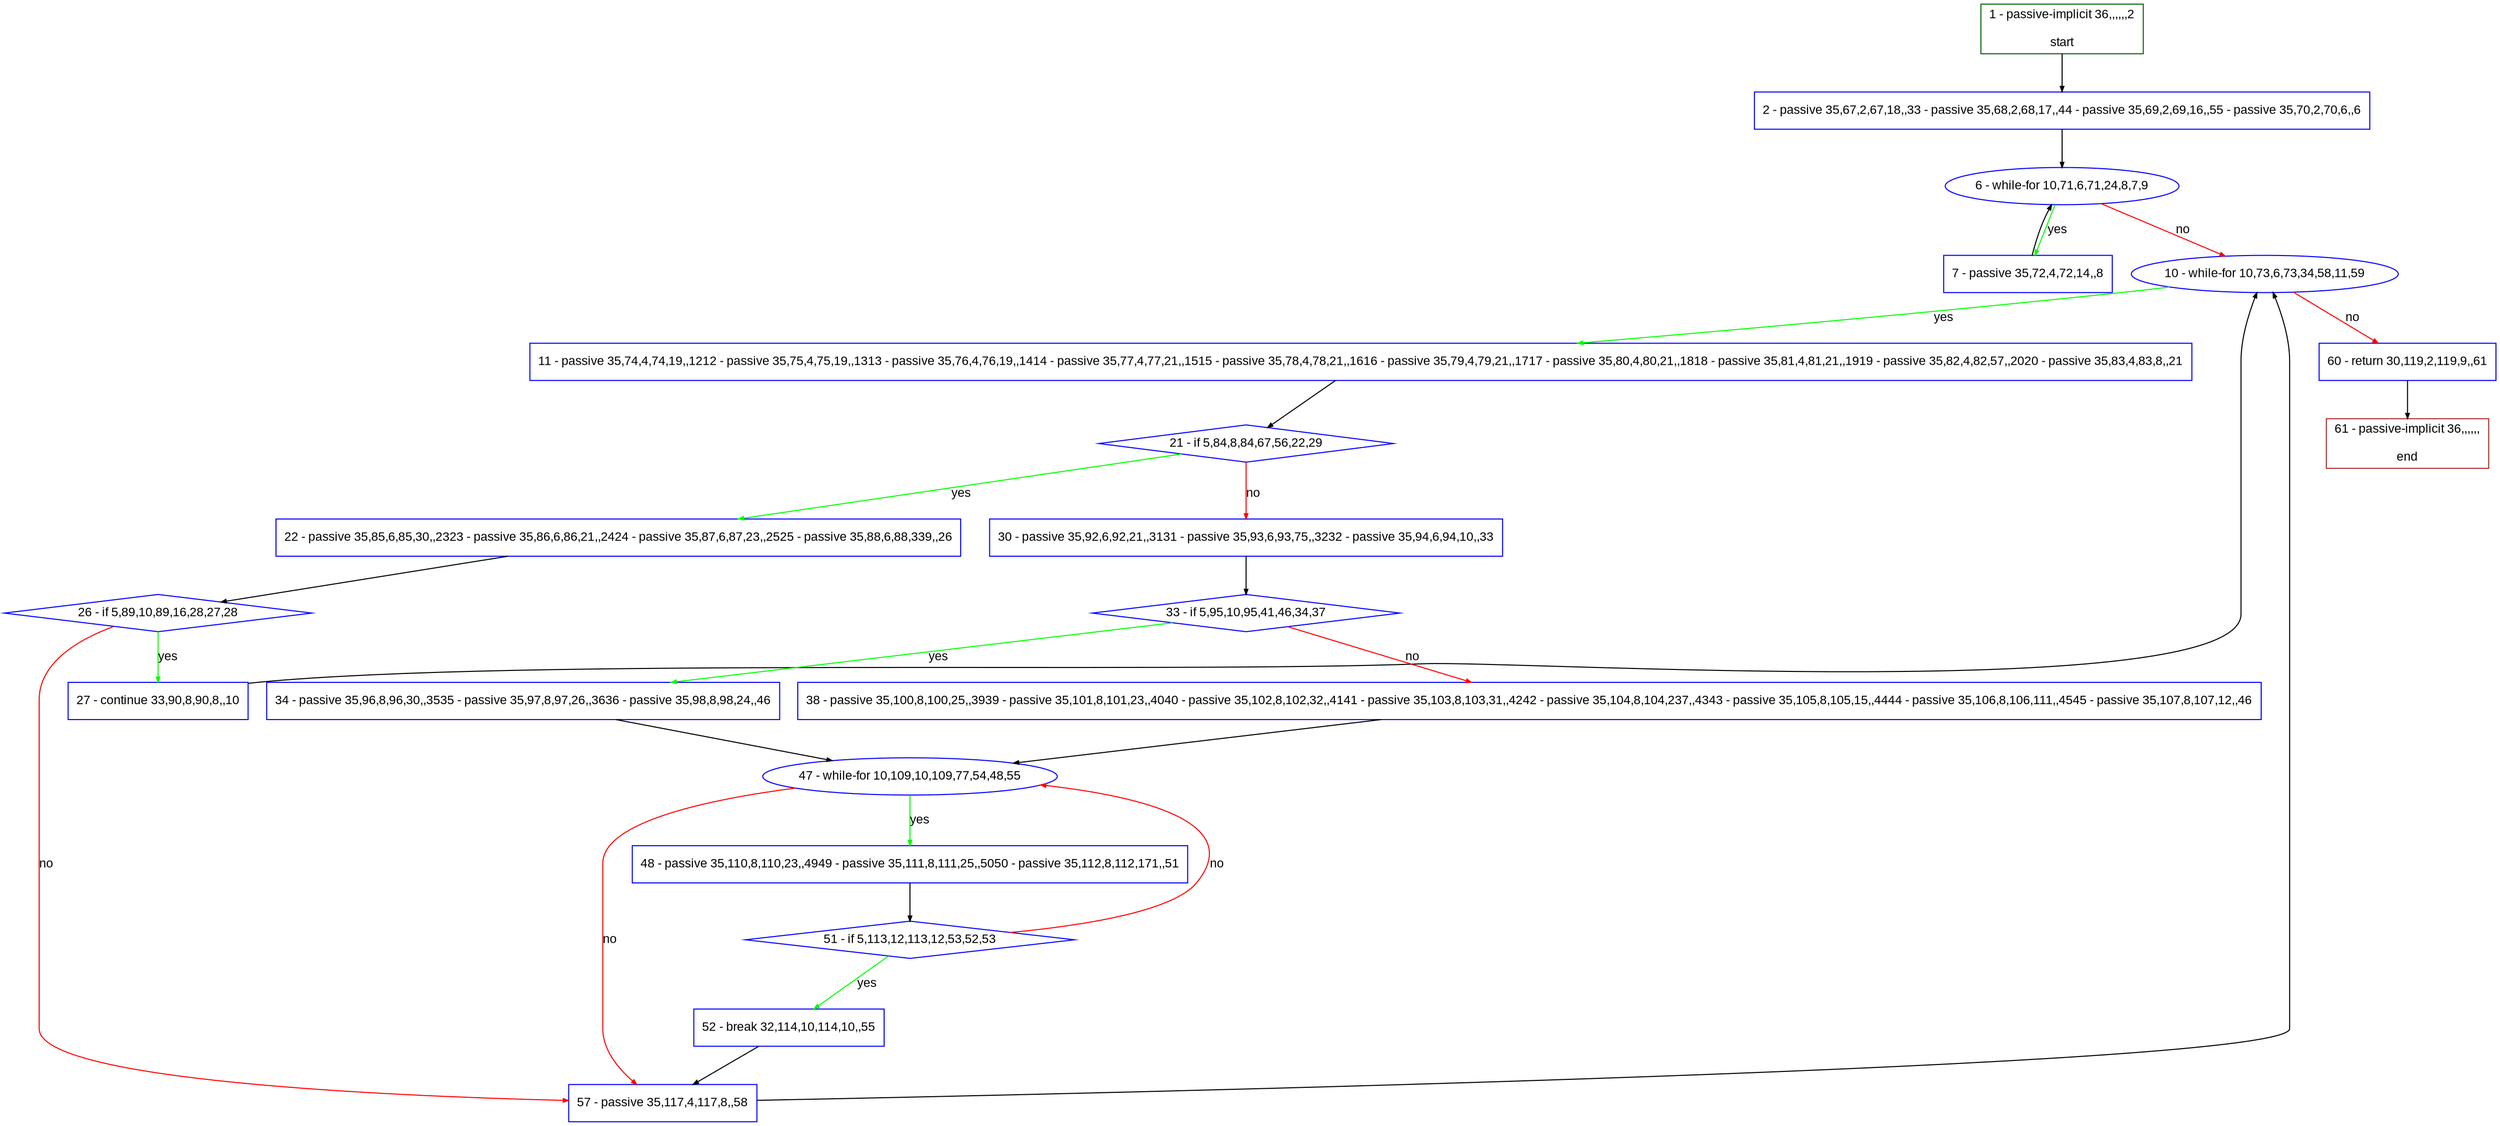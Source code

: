 digraph "" {
  graph [pack="true", label="", fontsize="12", packmode="clust", fontname="Arial", fillcolor="#FFFFCC", bgcolor="white", style="rounded,filled", compound="true"];
  node [node_initialized="no", label="", color="grey", fontsize="12", fillcolor="white", fontname="Arial", style="filled", shape="rectangle", compound="true", fixedsize="false"];
  edge [fontcolor="black", arrowhead="normal", arrowtail="none", arrowsize="0.5", ltail="", label="", color="black", fontsize="12", lhead="", fontname="Arial", dir="forward", compound="true"];
  __N1 [label="2 - passive 35,67,2,67,18,,33 - passive 35,68,2,68,17,,44 - passive 35,69,2,69,16,,55 - passive 35,70,2,70,6,,6", color="#0000ff", fillcolor="#ffffff", style="filled", shape="box"];
  __N2 [label="1 - passive-implicit 36,,,,,,2\n\nstart", color="#006400", fillcolor="#ffffff", style="filled", shape="box"];
  __N3 [label="6 - while-for 10,71,6,71,24,8,7,9", color="#0000ff", fillcolor="#ffffff", style="filled", shape="oval"];
  __N4 [label="7 - passive 35,72,4,72,14,,8", color="#0000ff", fillcolor="#ffffff", style="filled", shape="box"];
  __N5 [label="10 - while-for 10,73,6,73,34,58,11,59", color="#0000ff", fillcolor="#ffffff", style="filled", shape="oval"];
  __N6 [label="11 - passive 35,74,4,74,19,,1212 - passive 35,75,4,75,19,,1313 - passive 35,76,4,76,19,,1414 - passive 35,77,4,77,21,,1515 - passive 35,78,4,78,21,,1616 - passive 35,79,4,79,21,,1717 - passive 35,80,4,80,21,,1818 - passive 35,81,4,81,21,,1919 - passive 35,82,4,82,57,,2020 - passive 35,83,4,83,8,,21", color="#0000ff", fillcolor="#ffffff", style="filled", shape="box"];
  __N7 [label="60 - return 30,119,2,119,9,,61", color="#0000ff", fillcolor="#ffffff", style="filled", shape="box"];
  __N8 [label="21 - if 5,84,8,84,67,56,22,29", color="#0000ff", fillcolor="#ffffff", style="filled", shape="diamond"];
  __N9 [label="22 - passive 35,85,6,85,30,,2323 - passive 35,86,6,86,21,,2424 - passive 35,87,6,87,23,,2525 - passive 35,88,6,88,339,,26", color="#0000ff", fillcolor="#ffffff", style="filled", shape="box"];
  __N10 [label="30 - passive 35,92,6,92,21,,3131 - passive 35,93,6,93,75,,3232 - passive 35,94,6,94,10,,33", color="#0000ff", fillcolor="#ffffff", style="filled", shape="box"];
  __N11 [label="26 - if 5,89,10,89,16,28,27,28", color="#0000ff", fillcolor="#ffffff", style="filled", shape="diamond"];
  __N12 [label="27 - continue 33,90,8,90,8,,10", color="#0000ff", fillcolor="#ffffff", style="filled", shape="box"];
  __N13 [label="57 - passive 35,117,4,117,8,,58", color="#0000ff", fillcolor="#ffffff", style="filled", shape="box"];
  __N14 [label="33 - if 5,95,10,95,41,46,34,37", color="#0000ff", fillcolor="#ffffff", style="filled", shape="diamond"];
  __N15 [label="34 - passive 35,96,8,96,30,,3535 - passive 35,97,8,97,26,,3636 - passive 35,98,8,98,24,,46", color="#0000ff", fillcolor="#ffffff", style="filled", shape="box"];
  __N16 [label="38 - passive 35,100,8,100,25,,3939 - passive 35,101,8,101,23,,4040 - passive 35,102,8,102,32,,4141 - passive 35,103,8,103,31,,4242 - passive 35,104,8,104,237,,4343 - passive 35,105,8,105,15,,4444 - passive 35,106,8,106,111,,4545 - passive 35,107,8,107,12,,46", color="#0000ff", fillcolor="#ffffff", style="filled", shape="box"];
  __N17 [label="47 - while-for 10,109,10,109,77,54,48,55", color="#0000ff", fillcolor="#ffffff", style="filled", shape="oval"];
  __N18 [label="48 - passive 35,110,8,110,23,,4949 - passive 35,111,8,111,25,,5050 - passive 35,112,8,112,171,,51", color="#0000ff", fillcolor="#ffffff", style="filled", shape="box"];
  __N19 [label="51 - if 5,113,12,113,12,53,52,53", color="#0000ff", fillcolor="#ffffff", style="filled", shape="diamond"];
  __N20 [label="52 - break 32,114,10,114,10,,55", color="#0000ff", fillcolor="#ffffff", style="filled", shape="box"];
  __N21 [label="61 - passive-implicit 36,,,,,,\n\nend", color="#a52a2a", fillcolor="#ffffff", style="filled", shape="box"];
  __N2 -> __N1 [arrowhead="normal", arrowtail="none", color="#000000", label="", dir="forward"];
  __N1 -> __N3 [arrowhead="normal", arrowtail="none", color="#000000", label="", dir="forward"];
  __N3 -> __N4 [arrowhead="normal", arrowtail="none", color="#00ff00", label="yes", dir="forward"];
  __N4 -> __N3 [arrowhead="normal", arrowtail="none", color="#000000", label="", dir="forward"];
  __N3 -> __N5 [arrowhead="normal", arrowtail="none", color="#ff0000", label="no", dir="forward"];
  __N5 -> __N6 [arrowhead="normal", arrowtail="none", color="#00ff00", label="yes", dir="forward"];
  __N5 -> __N7 [arrowhead="normal", arrowtail="none", color="#ff0000", label="no", dir="forward"];
  __N6 -> __N8 [arrowhead="normal", arrowtail="none", color="#000000", label="", dir="forward"];
  __N8 -> __N9 [arrowhead="normal", arrowtail="none", color="#00ff00", label="yes", dir="forward"];
  __N8 -> __N10 [arrowhead="normal", arrowtail="none", color="#ff0000", label="no", dir="forward"];
  __N9 -> __N11 [arrowhead="normal", arrowtail="none", color="#000000", label="", dir="forward"];
  __N11 -> __N12 [arrowhead="normal", arrowtail="none", color="#00ff00", label="yes", dir="forward"];
  __N11 -> __N13 [arrowhead="normal", arrowtail="none", color="#ff0000", label="no", dir="forward"];
  __N12 -> __N5 [arrowhead="normal", arrowtail="none", color="#000000", label="", dir="forward"];
  __N10 -> __N14 [arrowhead="normal", arrowtail="none", color="#000000", label="", dir="forward"];
  __N14 -> __N15 [arrowhead="normal", arrowtail="none", color="#00ff00", label="yes", dir="forward"];
  __N14 -> __N16 [arrowhead="normal", arrowtail="none", color="#ff0000", label="no", dir="forward"];
  __N15 -> __N17 [arrowhead="normal", arrowtail="none", color="#000000", label="", dir="forward"];
  __N16 -> __N17 [arrowhead="normal", arrowtail="none", color="#000000", label="", dir="forward"];
  __N17 -> __N18 [arrowhead="normal", arrowtail="none", color="#00ff00", label="yes", dir="forward"];
  __N17 -> __N13 [arrowhead="normal", arrowtail="none", color="#ff0000", label="no", dir="forward"];
  __N18 -> __N19 [arrowhead="normal", arrowtail="none", color="#000000", label="", dir="forward"];
  __N19 -> __N17 [arrowhead="normal", arrowtail="none", color="#ff0000", label="no", dir="forward"];
  __N19 -> __N20 [arrowhead="normal", arrowtail="none", color="#00ff00", label="yes", dir="forward"];
  __N20 -> __N13 [arrowhead="normal", arrowtail="none", color="#000000", label="", dir="forward"];
  __N13 -> __N5 [arrowhead="normal", arrowtail="none", color="#000000", label="", dir="forward"];
  __N7 -> __N21 [arrowhead="normal", arrowtail="none", color="#000000", label="", dir="forward"];
}
